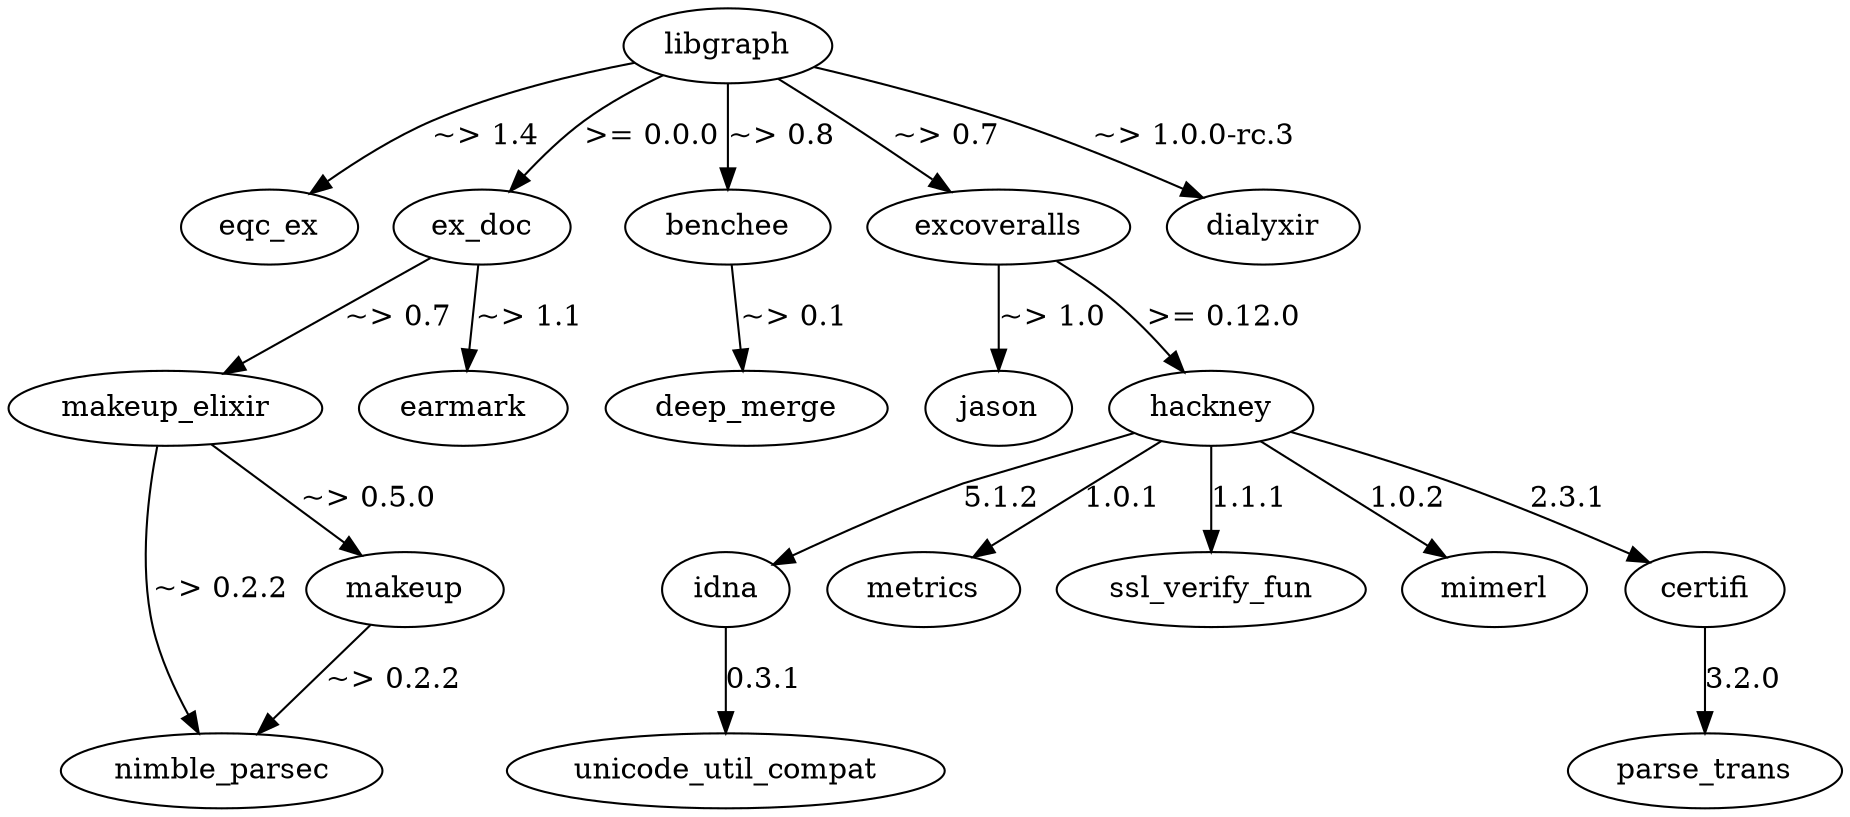 strict digraph {
    "idna"
    "jason"
    "unicode_util_compat"
    "nimble_parsec"
    "metrics"
    "ssl_verify_fun"
    "makeup_elixir"
    "deep_merge"
    "eqc_ex"
    "ex_doc"
    "makeup"
    "mimerl"
    "benchee"
    "certifi"
    "parse_trans"
    "earmark"
    "excoveralls"
    "hackney"
    "dialyxir"
    "libgraph"
    "idna" -> "unicode_util_compat" [label="0.3.1"; weight=1]
    "makeup_elixir" -> "nimble_parsec" [label="~> 0.2.2"; weight=1]
    "makeup_elixir" -> "makeup" [label="~> 0.5.0"; weight=1]
    "ex_doc" -> "makeup_elixir" [label="~> 0.7"; weight=1]
    "ex_doc" -> "earmark" [label="~> 1.1"; weight=1]
    "makeup" -> "nimble_parsec" [label="~> 0.2.2"; weight=1]
    "benchee" -> "deep_merge" [label="~> 0.1"; weight=1]
    "certifi" -> "parse_trans" [label="3.2.0"; weight=1]
    "excoveralls" -> "jason" [label="~> 1.0"; weight=1]
    "excoveralls" -> "hackney" [label=">= 0.12.0"; weight=1]
    "hackney" -> "idna" [label="5.1.2"; weight=1]
    "hackney" -> "metrics" [label="1.0.1"; weight=1]
    "hackney" -> "ssl_verify_fun" [label="1.1.1"; weight=1]
    "hackney" -> "mimerl" [label="1.0.2"; weight=1]
    "hackney" -> "certifi" [label="2.3.1"; weight=1]
    "libgraph" -> "eqc_ex" [label="~> 1.4"; weight=1]
    "libgraph" -> "ex_doc" [label=">= 0.0.0"; weight=1]
    "libgraph" -> "benchee" [label="~> 0.8"; weight=1]
    "libgraph" -> "excoveralls" [label="~> 0.7"; weight=1]
    "libgraph" -> "dialyxir" [label="~> 1.0.0-rc.3"; weight=1]
}
